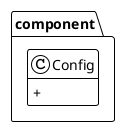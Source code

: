 @startuml

!theme plain
hide empty members
left to right direction

package component {

 
    class Config {
      +
   }

@enduml
